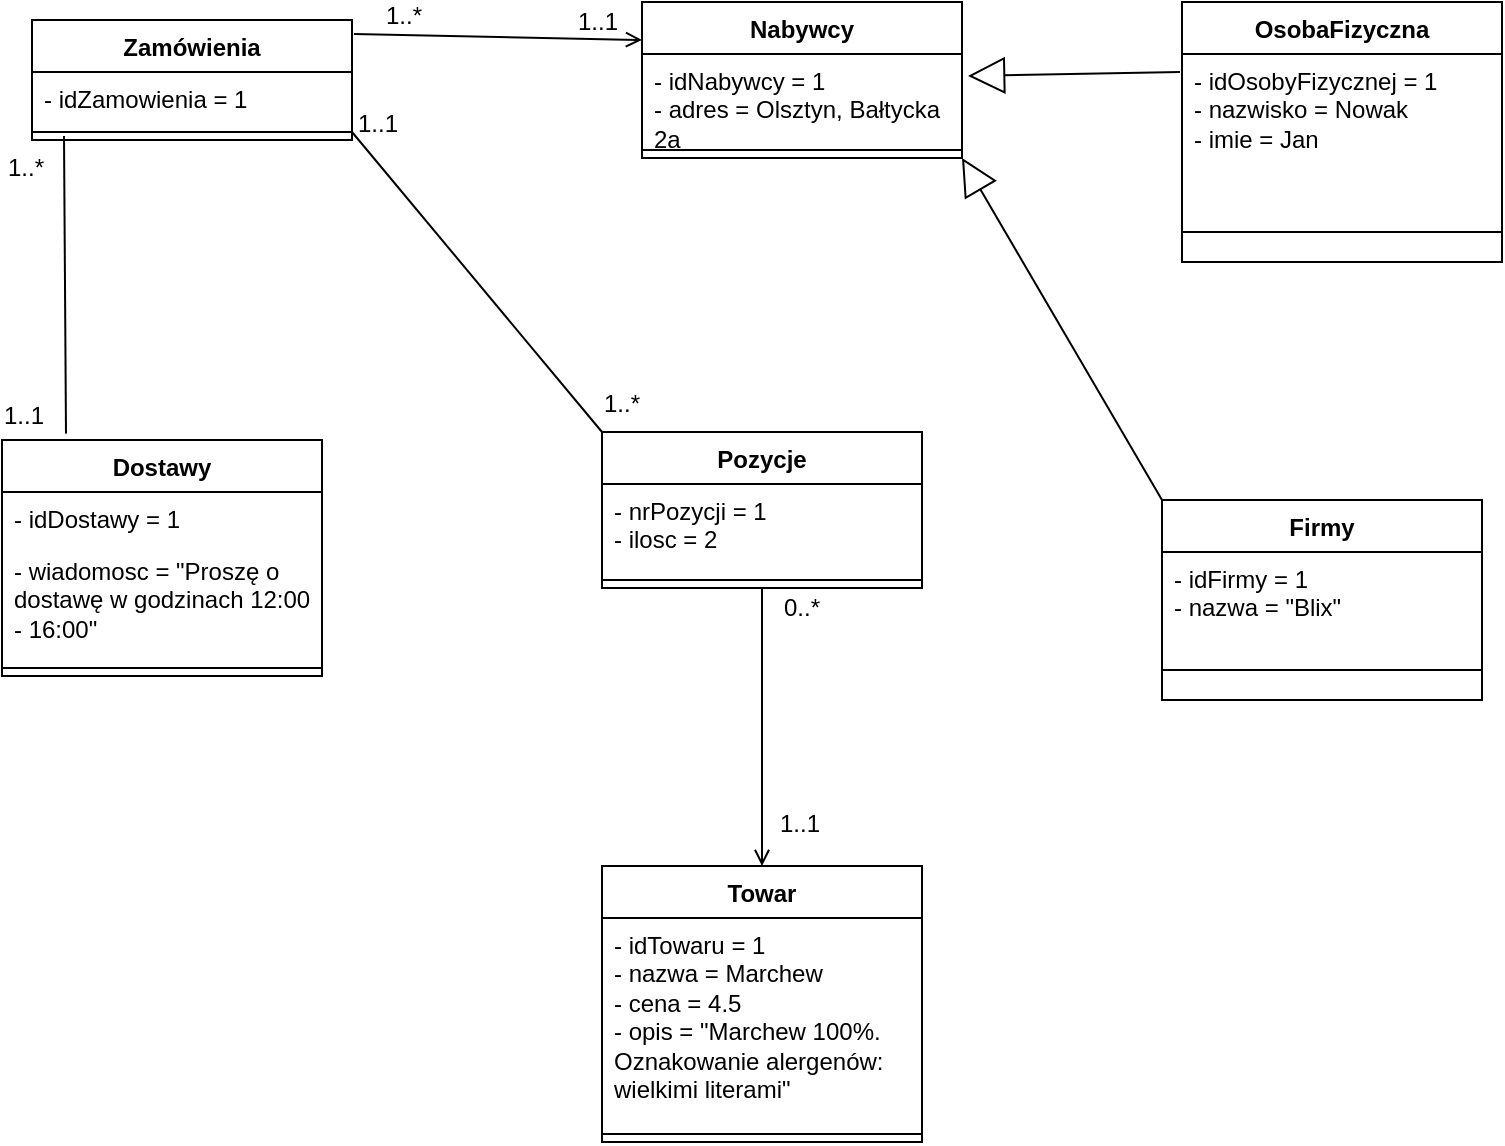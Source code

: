 <mxfile version="24.5.1" type="device">
  <diagram name="Strona-1" id="Km1XW9D9qIXR1fNAnSBt">
    <mxGraphModel dx="867" dy="476" grid="1" gridSize="10" guides="1" tooltips="1" connect="1" arrows="1" fold="1" page="1" pageScale="1" pageWidth="827" pageHeight="1169" math="0" shadow="0">
      <root>
        <mxCell id="0" />
        <mxCell id="1" parent="0" />
        <mxCell id="k9vIDkuSbRLhK8Y41iWG-72" value="Zamówienia" style="swimlane;fontStyle=1;align=center;verticalAlign=top;childLayout=stackLayout;horizontal=1;startSize=26;horizontalStack=0;resizeParent=1;resizeParentMax=0;resizeLast=0;collapsible=1;marginBottom=0;whiteSpace=wrap;html=1;" parent="1" vertex="1">
          <mxGeometry x="102" y="49" width="160" height="60" as="geometry" />
        </mxCell>
        <mxCell id="k9vIDkuSbRLhK8Y41iWG-73" value="- idZamowienia = 1" style="text;strokeColor=none;fillColor=none;align=left;verticalAlign=top;spacingLeft=4;spacingRight=4;overflow=hidden;rotatable=0;points=[[0,0.5],[1,0.5]];portConstraint=eastwest;whiteSpace=wrap;html=1;" parent="k9vIDkuSbRLhK8Y41iWG-72" vertex="1">
          <mxGeometry y="26" width="160" height="26" as="geometry" />
        </mxCell>
        <mxCell id="k9vIDkuSbRLhK8Y41iWG-74" value="" style="line;strokeWidth=1;fillColor=none;align=left;verticalAlign=middle;spacingTop=-1;spacingLeft=3;spacingRight=3;rotatable=0;labelPosition=right;points=[];portConstraint=eastwest;strokeColor=inherit;" parent="k9vIDkuSbRLhK8Y41iWG-72" vertex="1">
          <mxGeometry y="52" width="160" height="8" as="geometry" />
        </mxCell>
        <mxCell id="k9vIDkuSbRLhK8Y41iWG-75" value="Nabywcy" style="swimlane;fontStyle=1;align=center;verticalAlign=top;childLayout=stackLayout;horizontal=1;startSize=26;horizontalStack=0;resizeParent=1;resizeParentMax=0;resizeLast=0;collapsible=1;marginBottom=0;whiteSpace=wrap;html=1;" parent="1" vertex="1">
          <mxGeometry x="407" y="40" width="160" height="78" as="geometry" />
        </mxCell>
        <mxCell id="k9vIDkuSbRLhK8Y41iWG-76" value="- idNabywcy = 1&lt;div&gt;- adres = Olsztyn, Bałtycka 2a&lt;/div&gt;" style="text;strokeColor=none;fillColor=none;align=left;verticalAlign=top;spacingLeft=4;spacingRight=4;overflow=hidden;rotatable=0;points=[[0,0.5],[1,0.5]];portConstraint=eastwest;whiteSpace=wrap;html=1;" parent="k9vIDkuSbRLhK8Y41iWG-75" vertex="1">
          <mxGeometry y="26" width="160" height="44" as="geometry" />
        </mxCell>
        <mxCell id="k9vIDkuSbRLhK8Y41iWG-77" value="" style="line;strokeWidth=1;fillColor=none;align=left;verticalAlign=middle;spacingTop=-1;spacingLeft=3;spacingRight=3;rotatable=0;labelPosition=right;points=[];portConstraint=eastwest;strokeColor=inherit;" parent="k9vIDkuSbRLhK8Y41iWG-75" vertex="1">
          <mxGeometry y="70" width="160" height="8" as="geometry" />
        </mxCell>
        <mxCell id="k9vIDkuSbRLhK8Y41iWG-78" value="OsobaFizyczna" style="swimlane;fontStyle=1;align=center;verticalAlign=top;childLayout=stackLayout;horizontal=1;startSize=26;horizontalStack=0;resizeParent=1;resizeParentMax=0;resizeLast=0;collapsible=1;marginBottom=0;whiteSpace=wrap;html=1;" parent="1" vertex="1">
          <mxGeometry x="677" y="40" width="160" height="130" as="geometry" />
        </mxCell>
        <mxCell id="k9vIDkuSbRLhK8Y41iWG-79" value="- idOsobyFizycznej = 1&lt;div&gt;- nazwisko = Nowak&lt;/div&gt;&lt;div&gt;- imie = Jan&lt;/div&gt;" style="text;strokeColor=none;fillColor=none;align=left;verticalAlign=top;spacingLeft=4;spacingRight=4;overflow=hidden;rotatable=0;points=[[0,0.5],[1,0.5]];portConstraint=eastwest;whiteSpace=wrap;html=1;" parent="k9vIDkuSbRLhK8Y41iWG-78" vertex="1">
          <mxGeometry y="26" width="160" height="74" as="geometry" />
        </mxCell>
        <mxCell id="k9vIDkuSbRLhK8Y41iWG-80" value="" style="line;strokeWidth=1;fillColor=none;align=left;verticalAlign=middle;spacingTop=-1;spacingLeft=3;spacingRight=3;rotatable=0;labelPosition=right;points=[];portConstraint=eastwest;strokeColor=inherit;" parent="k9vIDkuSbRLhK8Y41iWG-78" vertex="1">
          <mxGeometry y="100" width="160" height="30" as="geometry" />
        </mxCell>
        <mxCell id="k9vIDkuSbRLhK8Y41iWG-81" value="Dostawy" style="swimlane;fontStyle=1;align=center;verticalAlign=top;childLayout=stackLayout;horizontal=1;startSize=26;horizontalStack=0;resizeParent=1;resizeParentMax=0;resizeLast=0;collapsible=1;marginBottom=0;whiteSpace=wrap;html=1;" parent="1" vertex="1">
          <mxGeometry x="87" y="259" width="160" height="118" as="geometry" />
        </mxCell>
        <mxCell id="k9vIDkuSbRLhK8Y41iWG-82" value="- idDostawy = 1" style="text;strokeColor=none;fillColor=none;align=left;verticalAlign=top;spacingLeft=4;spacingRight=4;overflow=hidden;rotatable=0;points=[[0,0.5],[1,0.5]];portConstraint=eastwest;whiteSpace=wrap;html=1;" parent="k9vIDkuSbRLhK8Y41iWG-81" vertex="1">
          <mxGeometry y="26" width="160" height="26" as="geometry" />
        </mxCell>
        <mxCell id="k9vIDkuSbRLhK8Y41iWG-83" value="- wiadomosc = &quot;Proszę o dostawę w godzinach 12:00 - 16:00&quot;" style="text;strokeColor=none;fillColor=none;align=left;verticalAlign=top;spacingLeft=4;spacingRight=4;overflow=hidden;rotatable=0;points=[[0,0.5],[1,0.5]];portConstraint=eastwest;whiteSpace=wrap;html=1;" parent="k9vIDkuSbRLhK8Y41iWG-81" vertex="1">
          <mxGeometry y="52" width="160" height="58" as="geometry" />
        </mxCell>
        <mxCell id="k9vIDkuSbRLhK8Y41iWG-84" value="" style="line;strokeWidth=1;fillColor=none;align=left;verticalAlign=middle;spacingTop=-1;spacingLeft=3;spacingRight=3;rotatable=0;labelPosition=right;points=[];portConstraint=eastwest;strokeColor=inherit;" parent="k9vIDkuSbRLhK8Y41iWG-81" vertex="1">
          <mxGeometry y="110" width="160" height="8" as="geometry" />
        </mxCell>
        <mxCell id="k9vIDkuSbRLhK8Y41iWG-85" value="Firmy" style="swimlane;fontStyle=1;align=center;verticalAlign=top;childLayout=stackLayout;horizontal=1;startSize=26;horizontalStack=0;resizeParent=1;resizeParentMax=0;resizeLast=0;collapsible=1;marginBottom=0;whiteSpace=wrap;html=1;" parent="1" vertex="1">
          <mxGeometry x="667" y="289" width="160" height="100" as="geometry" />
        </mxCell>
        <mxCell id="k9vIDkuSbRLhK8Y41iWG-86" value="- idFirmy = 1&lt;div&gt;- nazwa = &quot;Blix&quot;&lt;/div&gt;" style="text;strokeColor=none;fillColor=none;align=left;verticalAlign=top;spacingLeft=4;spacingRight=4;overflow=hidden;rotatable=0;points=[[0,0.5],[1,0.5]];portConstraint=eastwest;whiteSpace=wrap;html=1;" parent="k9vIDkuSbRLhK8Y41iWG-85" vertex="1">
          <mxGeometry y="26" width="160" height="44" as="geometry" />
        </mxCell>
        <mxCell id="k9vIDkuSbRLhK8Y41iWG-87" value="" style="line;strokeWidth=1;fillColor=none;align=left;verticalAlign=middle;spacingTop=-1;spacingLeft=3;spacingRight=3;rotatable=0;labelPosition=right;points=[];portConstraint=eastwest;strokeColor=inherit;" parent="k9vIDkuSbRLhK8Y41iWG-85" vertex="1">
          <mxGeometry y="70" width="160" height="30" as="geometry" />
        </mxCell>
        <mxCell id="k9vIDkuSbRLhK8Y41iWG-88" value="Pozycje" style="swimlane;fontStyle=1;align=center;verticalAlign=top;childLayout=stackLayout;horizontal=1;startSize=26;horizontalStack=0;resizeParent=1;resizeParentMax=0;resizeLast=0;collapsible=1;marginBottom=0;whiteSpace=wrap;html=1;" parent="1" vertex="1">
          <mxGeometry x="387" y="255" width="160" height="78" as="geometry" />
        </mxCell>
        <mxCell id="k9vIDkuSbRLhK8Y41iWG-89" value="- nrPozycji = 1&lt;div&gt;- ilosc = 2&lt;/div&gt;&lt;div&gt;&lt;br&gt;&lt;/div&gt;" style="text;strokeColor=none;fillColor=none;align=left;verticalAlign=top;spacingLeft=4;spacingRight=4;overflow=hidden;rotatable=0;points=[[0,0.5],[1,0.5]];portConstraint=eastwest;whiteSpace=wrap;html=1;" parent="k9vIDkuSbRLhK8Y41iWG-88" vertex="1">
          <mxGeometry y="26" width="160" height="44" as="geometry" />
        </mxCell>
        <mxCell id="k9vIDkuSbRLhK8Y41iWG-90" value="" style="line;strokeWidth=1;fillColor=none;align=left;verticalAlign=middle;spacingTop=-1;spacingLeft=3;spacingRight=3;rotatable=0;labelPosition=right;points=[];portConstraint=eastwest;strokeColor=inherit;" parent="k9vIDkuSbRLhK8Y41iWG-88" vertex="1">
          <mxGeometry y="70" width="160" height="8" as="geometry" />
        </mxCell>
        <mxCell id="k9vIDkuSbRLhK8Y41iWG-91" value="Towar" style="swimlane;fontStyle=1;align=center;verticalAlign=top;childLayout=stackLayout;horizontal=1;startSize=26;horizontalStack=0;resizeParent=1;resizeParentMax=0;resizeLast=0;collapsible=1;marginBottom=0;whiteSpace=wrap;html=1;" parent="1" vertex="1">
          <mxGeometry x="387" y="472" width="160" height="138" as="geometry" />
        </mxCell>
        <mxCell id="k9vIDkuSbRLhK8Y41iWG-92" value="- idTowaru = 1&lt;div&gt;- nazwa = Marchew&lt;/div&gt;&lt;div&gt;- cena = 4.5&lt;/div&gt;&lt;div&gt;- opis = &quot;Marchew 100%. Oznakowanie alergenów: wielkimi literami&quot;&lt;/div&gt;&lt;div&gt;&lt;br&gt;&lt;/div&gt;" style="text;strokeColor=none;fillColor=none;align=left;verticalAlign=top;spacingLeft=4;spacingRight=4;overflow=hidden;rotatable=0;points=[[0,0.5],[1,0.5]];portConstraint=eastwest;whiteSpace=wrap;html=1;" parent="k9vIDkuSbRLhK8Y41iWG-91" vertex="1">
          <mxGeometry y="26" width="160" height="104" as="geometry" />
        </mxCell>
        <mxCell id="k9vIDkuSbRLhK8Y41iWG-93" value="" style="line;strokeWidth=1;fillColor=none;align=left;verticalAlign=middle;spacingTop=-1;spacingLeft=3;spacingRight=3;rotatable=0;labelPosition=right;points=[];portConstraint=eastwest;strokeColor=inherit;" parent="k9vIDkuSbRLhK8Y41iWG-91" vertex="1">
          <mxGeometry y="130" width="160" height="8" as="geometry" />
        </mxCell>
        <mxCell id="k9vIDkuSbRLhK8Y41iWG-94" value="" style="endArrow=open;html=1;rounded=0;exitX=1.006;exitY=0.116;exitDx=0;exitDy=0;exitPerimeter=0;" parent="1" source="k9vIDkuSbRLhK8Y41iWG-72" edge="1">
          <mxGeometry relative="1" as="geometry">
            <mxPoint x="277" y="59" as="sourcePoint" />
            <mxPoint x="407" y="59" as="targetPoint" />
          </mxGeometry>
        </mxCell>
        <mxCell id="k9vIDkuSbRLhK8Y41iWG-95" value="1..*" style="resizable=0;html=1;whiteSpace=wrap;align=left;verticalAlign=bottom;" parent="k9vIDkuSbRLhK8Y41iWG-94" connectable="0" vertex="1">
          <mxGeometry x="-1" relative="1" as="geometry">
            <mxPoint x="14" as="offset" />
          </mxGeometry>
        </mxCell>
        <mxCell id="k9vIDkuSbRLhK8Y41iWG-96" value="1..1" style="resizable=0;html=1;whiteSpace=wrap;align=right;verticalAlign=bottom;" parent="k9vIDkuSbRLhK8Y41iWG-94" connectable="0" vertex="1">
          <mxGeometry x="1" relative="1" as="geometry">
            <mxPoint x="-10" as="offset" />
          </mxGeometry>
        </mxCell>
        <mxCell id="k9vIDkuSbRLhK8Y41iWG-97" value="" style="endArrow=none;html=1;rounded=0;exitX=0.1;exitY=0.75;exitDx=0;exitDy=0;exitPerimeter=0;entryX=0.2;entryY=-0.027;entryDx=0;entryDy=0;entryPerimeter=0;" parent="1" source="k9vIDkuSbRLhK8Y41iWG-74" target="k9vIDkuSbRLhK8Y41iWG-81" edge="1">
          <mxGeometry relative="1" as="geometry">
            <mxPoint x="117.04" y="135" as="sourcePoint" />
            <mxPoint x="254" y="179" as="targetPoint" />
          </mxGeometry>
        </mxCell>
        <mxCell id="k9vIDkuSbRLhK8Y41iWG-98" value="1..*" style="resizable=0;html=1;whiteSpace=wrap;align=left;verticalAlign=bottom;" parent="k9vIDkuSbRLhK8Y41iWG-97" connectable="0" vertex="1">
          <mxGeometry x="-1" relative="1" as="geometry">
            <mxPoint x="-30" y="24" as="offset" />
          </mxGeometry>
        </mxCell>
        <mxCell id="k9vIDkuSbRLhK8Y41iWG-99" value="1..1" style="resizable=0;html=1;whiteSpace=wrap;align=right;verticalAlign=bottom;" parent="k9vIDkuSbRLhK8Y41iWG-97" connectable="0" vertex="1">
          <mxGeometry x="1" relative="1" as="geometry">
            <mxPoint x="-10" as="offset" />
          </mxGeometry>
        </mxCell>
        <mxCell id="k9vIDkuSbRLhK8Y41iWG-100" value="" style="endArrow=open;html=1;rounded=0;exitX=0.5;exitY=1;exitDx=0;exitDy=0;entryX=0.5;entryY=0;entryDx=0;entryDy=0;" parent="1" source="k9vIDkuSbRLhK8Y41iWG-88" target="k9vIDkuSbRLhK8Y41iWG-91" edge="1">
          <mxGeometry relative="1" as="geometry">
            <mxPoint x="471.96" y="378.234" as="sourcePoint" />
            <mxPoint x="628" y="500" as="targetPoint" />
          </mxGeometry>
        </mxCell>
        <mxCell id="k9vIDkuSbRLhK8Y41iWG-101" value="0..*" style="resizable=0;html=1;whiteSpace=wrap;align=left;verticalAlign=bottom;" parent="k9vIDkuSbRLhK8Y41iWG-100" connectable="0" vertex="1">
          <mxGeometry x="-1" relative="1" as="geometry">
            <mxPoint x="9" y="18" as="offset" />
          </mxGeometry>
        </mxCell>
        <mxCell id="k9vIDkuSbRLhK8Y41iWG-102" value="1..1" style="resizable=0;html=1;whiteSpace=wrap;align=right;verticalAlign=bottom;" parent="k9vIDkuSbRLhK8Y41iWG-100" connectable="0" vertex="1">
          <mxGeometry x="1" relative="1" as="geometry">
            <mxPoint x="30" y="-13" as="offset" />
          </mxGeometry>
        </mxCell>
        <mxCell id="k9vIDkuSbRLhK8Y41iWG-103" value="" style="endArrow=block;endSize=16;endFill=0;html=1;rounded=0;exitX=0;exitY=0;exitDx=0;exitDy=0;entryX=1;entryY=1;entryDx=0;entryDy=0;" parent="1" source="k9vIDkuSbRLhK8Y41iWG-85" target="k9vIDkuSbRLhK8Y41iWG-75" edge="1">
          <mxGeometry width="160" relative="1" as="geometry">
            <mxPoint x="340" y="410" as="sourcePoint" />
            <mxPoint x="566.04" y="161.008" as="targetPoint" />
          </mxGeometry>
        </mxCell>
        <mxCell id="k9vIDkuSbRLhK8Y41iWG-104" value="" style="endArrow=block;endSize=16;endFill=0;html=1;rounded=0;exitX=-0.006;exitY=0.122;exitDx=0;exitDy=0;entryX=1.019;entryY=0.25;entryDx=0;entryDy=0;entryPerimeter=0;exitPerimeter=0;" parent="1" source="k9vIDkuSbRLhK8Y41iWG-79" target="k9vIDkuSbRLhK8Y41iWG-76" edge="1">
          <mxGeometry width="160" relative="1" as="geometry">
            <mxPoint x="677" y="299" as="sourcePoint" />
            <mxPoint x="576" y="171" as="targetPoint" />
          </mxGeometry>
        </mxCell>
        <mxCell id="k9vIDkuSbRLhK8Y41iWG-105" value="" style="endArrow=none;endFill=0;endSize=24;html=1;rounded=0;exitX=0;exitY=0;exitDx=0;exitDy=0;entryX=1;entryY=1.154;entryDx=0;entryDy=0;entryPerimeter=0;" parent="1" source="k9vIDkuSbRLhK8Y41iWG-88" target="k9vIDkuSbRLhK8Y41iWG-73" edge="1">
          <mxGeometry width="160" relative="1" as="geometry">
            <mxPoint x="310" y="410" as="sourcePoint" />
            <mxPoint x="470" y="410" as="targetPoint" />
          </mxGeometry>
        </mxCell>
        <mxCell id="k9vIDkuSbRLhK8Y41iWG-106" value="1..*" style="resizable=0;html=1;whiteSpace=wrap;align=right;verticalAlign=bottom;" parent="1" connectable="0" vertex="1">
          <mxGeometry x="407.002" y="249.997" as="geometry" />
        </mxCell>
        <mxCell id="CeMSwM2PEXt_za3ZyRSS-1" value="1..1" style="resizable=0;html=1;whiteSpace=wrap;align=right;verticalAlign=bottom;" connectable="0" vertex="1" parent="1">
          <mxGeometry x="417.002" y="259.997" as="geometry">
            <mxPoint x="-131" y="-150" as="offset" />
          </mxGeometry>
        </mxCell>
      </root>
    </mxGraphModel>
  </diagram>
</mxfile>
